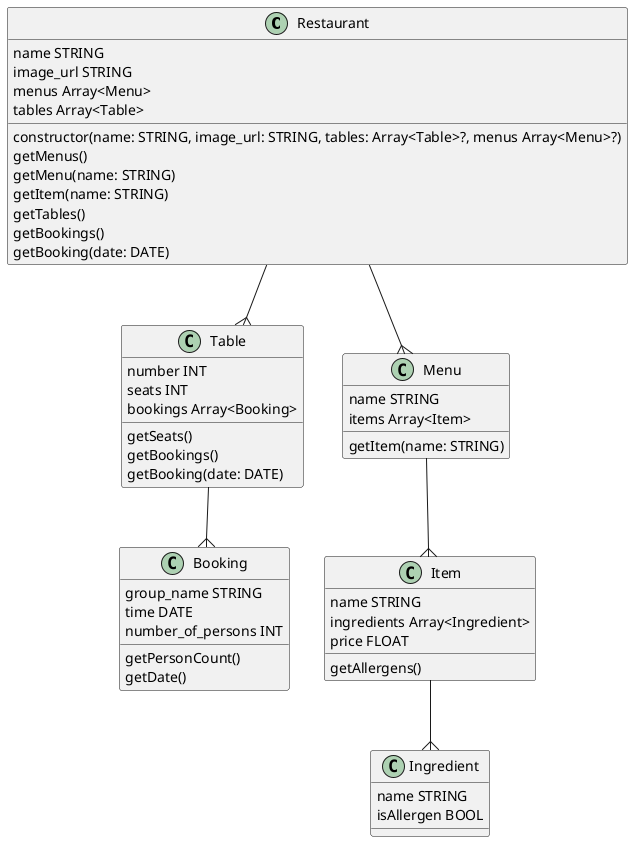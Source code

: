 @startuml Restaurant

' notes
' note top of Restaurant : This is the main class of the module
' note left of Table : This Represents a sing table in the Restaurant 

class Restaurant {
    name STRING
    image_url STRING
    menus Array<Menu>
    tables Array<Table>

    constructor(name: STRING, image_url: STRING, tables: Array<Table>?, menus Array<Menu>?)
    getMenus()
    getMenu(name: STRING)
    getItem(name: STRING)
    getTables()
    getBookings()
    getBooking(date: DATE)
}

class Table {
    number INT
    seats INT
    bookings Array<Booking>

    getSeats()
    getBookings()
    getBooking(date: DATE)
}

class Booking {
    group_name STRING
    time DATE
    number_of_persons INT

    getPersonCount()
    getDate()
}

class Menu {
    name STRING
    items Array<Item>

    getItem(name: STRING)
}

class Item {
    name STRING
    ingredients Array<Ingredient>
    price FLOAT

    getAllergens()
}

class Ingredient {
    name STRING
    isAllergen BOOL
}

Restaurant--{Menu
Menu--{Item
Item--{Ingredient
Restaurant--{Table
Table--{Booking

@enduml